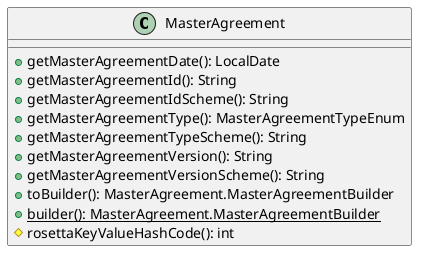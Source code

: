 @startuml

    class MasterAgreement [[MasterAgreement.html]] {
        +getMasterAgreementDate(): LocalDate
        +getMasterAgreementId(): String
        +getMasterAgreementIdScheme(): String
        +getMasterAgreementType(): MasterAgreementTypeEnum
        +getMasterAgreementTypeScheme(): String
        +getMasterAgreementVersion(): String
        +getMasterAgreementVersionScheme(): String
        +toBuilder(): MasterAgreement.MasterAgreementBuilder
        {static} +builder(): MasterAgreement.MasterAgreementBuilder
        #rosettaKeyValueHashCode(): int
    }

@enduml
